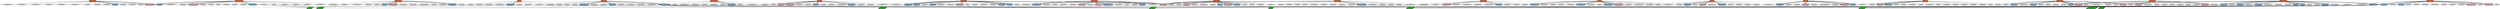 graph IMDB {

	// Director nodes
	subgraph directors {
		node[shape=diamond style=filled]
		aromeclaudemichel
		abraunbettinai
		akinkelmartin
		atraykovatanas
		akronthalerthomas
		aaltmanroberti
		agustemmanuelii
		avergnejeanpierre
		acatonjonesmichael
		astephanbernhard
		aladogedominique
		aklischstefan
		ametcalfestephen
		atonetticlaudio
		aengelhardtwilhelm
		akappesstphane
		azensmichael
		amillergeorgei
		abonnetchristiani
		asciveresmarianna
		abattiatofranco
		aapprederisfranck
		apakulaalanj[ penwidth=5 fillcolor=lightskyblue]
		apunchevborislav[ penwidth=5 fillcolor=lightskyblue]
		agrimaldiaurelioi
		asummereric
		asoderberghsteven
		asurchadzhievstefani
		amarinovichanton
		averhoevenpauli
		agutjahrrainer
		akrgnther
	}

	// Actor nodes
	subgraph actors {
		node[style=filled]
		adietermann
		afredward
		afirminerichard
		aclaudiamessner
		aguillaumeromain
		aenzodimartino
		awilliamatherton
		aconsuelolupo[ penwidth=5 fillcolor=lightskyblue]
		astefanpetrov
		awayneknight
		aandreasschwaiger
		aanthonyheald[ penwidth=5 fillcolor=lightskyblue]
		aceceliaannbirt
		adinaconnolly
		aleonardlansink[ penwidth=5 fillcolor=lightskyblue]
		apierrearditi
		acoralyzahonero
		alyubomirbobchevski
		abrigittefossey
		alloydalan[ penwidth=5 fillcolor=lightskyblue]
		aivangrigorov
		aantoninobruschetta
		aluciasardo
		asamantharnier
		acarolflorence[ penwidth=5 fillcolor=pink]
		atheresascholze
		adenisarndt[ penwidth=5 fillcolor=lightskyblue]
		aemilmarkov[ penwidth=5 fillcolor=lightskyblue]
		ajeannetripplehorn
		ascottcaan
		ageorgeclooney[ penwidth=5 fillcolor=pink]
		agerdlohmeyer
		anicolegrimaudo[ penwidth=5 fillcolor=pink]
		aalexandrawinisky[ penwidth=5 fillcolor=pink]
		anicholaswoodeson
		awhoopigoldberg
		aindiravarma
		agretascacchi
		astefandanailov
		adanielvonbargen[ penwidth=5 fillcolor=lightskyblue]
		arobyndouglass[ penwidth=5 fillcolor=pink]
		amarenschumacher[ penwidth=5 fillcolor=pink]
		amiguelferrer[ penwidth=5 fillcolor=lightskyblue]
		aantoniettacarbonetti
		ajorgerhernandez
		avolkerranisch
		abrnicebejo
		astanleyanderson
		astevekuhn
		apaolaciampi
		aandygarcia
		asharonstone[ penwidth=5 fillcolor=pink]
		amarisaburger
		akarinthaler
		adanielegalea[ penwidth=5 fillcolor=lightskyblue]
		astevekalfa[ penwidth=5 fillcolor=lightskyblue]
		arichardegrant
		adavidsontag[ penwidth=5 fillcolor=lightskyblue]
		aivantonev[ penwidth=5 fillcolor=lightskyblue]
		asonyadjulgerova
		ajamessikking
		adimitarhadzhiyanev
		acatherinezetajones
		amarcospicuglia
		anormanarmour
		asheilapaterson[ penwidth=5 fillcolor=pink]
		ajohnheard[ penwidth=5 fillcolor=lightskyblue]
		agabrieleferzetti
		afrancishuster
		apetergallagher
		adavidthewlis
		aantonradichev
		asydneypollack
		ajrggudzuhn
		alaurabetti
		aannamariagherardi
		alarrysontag[ penwidth=5 fillcolor=lightskyblue]
		amaurizionicolosi[ penwidth=5 fillcolor=lightskyblue]
		afrancomirabella
		abarbaratabita
		ajanchappell
		anikoladadov
		aminianden
		aianholm
		alewissmith
		aviktordanchenko
		abradpitt
		amichaeldouglas
		aneilmaskell
		ajuliaroberts[ penwidth=5 fillcolor=pink]
		amanliosgalambro
		aberniemac
		ajohnfinn[ penwidth=5 fillcolor=lightskyblue]
		afloramontgomery
		ajackmcgee
		ageorgedzundza
		aarmelledeutsch[ penwidth=5 fillcolor=pink]
		aulrichmhe[ penwidth=5 fillcolor=lightskyblue]
		asotirmaynolovski
		acaseyaffleck
		arobertculp
		atzenokandov
		aivanbratanov
		amarksangster
		acaitlinoheaney
		alyubomirbachvarov
		aserenaautieri
		apetardespotov[ penwidth=5 fillcolor=lightskyblue]
		aterenceharvey
		agesinecukrowski[ penwidth=5 fillcolor=pink]
		aileanarigano[ penwidth=5 fillcolor=pink]
		agabriellelazure
		ajustinmonjo
		aginachiarelli
		aconnorwiddows
		alylelovett
		astancollymore
		araffaeladavi[ penwidth=5 fillcolor=pink]
		ajuliedray
		ajannowicki
		atzvetolyubrakovski
		afabiolobello
		afrankpatton[ penwidth=5 fillcolor=pink]
		amichalbajor
		atimothypaulperez
		atimrobbins
		adinamerrill[ penwidth=5 fillcolor=pink]
		aalancpeterson
		aludwigbriand[ penwidth=5 fillcolor=lightskyblue]
		adeanstockwell[ penwidth=5 fillcolor=lightskyblue]
		afrankcturner[ penwidth=5 fillcolor=lightskyblue]
		astanleytucci
		amarccaleb
		agilbellows[ penwidth=5 fillcolor=lightskyblue]
		amaurolenares
		astefanpejchev[ penwidth=5 fillcolor=lightskyblue]
		abogomilsimeonov[ penwidth=5 fillcolor=lightskyblue]
		adorothymalone
		adebraengle[ penwidth=5 fillcolor=pink]
		adonatellafinocchiaro
		amaxmller
		ageorgistamatov
		aangelahall
		astoychomazgalov
		avincenzocrivello
		avincentlecoeur
		arenateschroeter
		accilecassel
		adannflorek
		amikhailmikhajlov
		aauroraquattrocchi
		abrionjames
		ahristodinev
		asavahashamov[ penwidth=5 fillcolor=lightskyblue]
		aangelinasarova
		asamshepard[ penwidth=5 fillcolor=lightskyblue]
		ahubertmulzer
		adontiffany
		amarkusbker
		abiagiobarone
		asalvatorelazzaro[ penwidth=5 fillcolor=lightskyblue]
		amarcoleonardi[ penwidth=5 fillcolor=lightskyblue]
		akostatsonev
		amarcocavicchioli
		agusmercurio
		ajaimzwoolvett[ penwidth=5 fillcolor=lightskyblue]
		amanueladolcemascolo
		aleilanisarelle[ penwidth=5 fillcolor=pink]
		abenjohnson[ penwidth=5 fillcolor=lightskyblue]
		abruceayoung
		aloccorbery[ penwidth=5 fillcolor=lightskyblue]
		ajuttawachowiak
		athomasstielner
		asaromiano
		abillyconnolly
		aivankondov
		alucavitrano[ penwidth=5 fillcolor=lightskyblue]
		apenlopecruz
		akirilyanev
		achelcieross[ penwidth=5 fillcolor=pink]
		aganchoganchev
		avincentdonofrio
		adenzelwashington
		astephentobolowsky[ penwidth=5 fillcolor=lightskyblue]
		ahughkeaysbyrne
		adillonmoen[ penwidth=5 fillcolor=lightskyblue]
		adavidmorrissey
		aalicjajachiewicz
		abenjaminmouton
		aemiliaradeva
		apatricejuiff
		aheathcotewilliams[ penwidth=5 fillcolor=lightskyblue]
		amarkgantt
		aivandimov
		aannejacques
		ahumecronyn[ penwidth=5 fillcolor=lightskyblue]
		aleahayres
		acharlotterampling
		aeddasabatini
		acorradofortuna
		afranoisechristophe[ penwidth=5 fillcolor=pink]
		agiancarloscuderi[ penwidth=5 fillcolor=lightskyblue]
		apetyasilyanova
		aelliottgould
		adavidarnett
		adidierdijoux
		aradarassimov
		alorigalinski
		atonygoldwyn
		akunkabaeva[ penwidth=5 fillcolor=pink]
		akonstanzebreitebner
		atimberrington
		atizianalodato
		anelsonpeltz
		acarmelogalati
		apieradegliesposti[ penwidth=5 fillcolor=pink]
		aeddiejemison
		ahorstkummeth[ penwidth=5 fillcolor=lightskyblue]
		aluciacammalleri[ penwidth=5 fillcolor=pink]
		apaullnolan
		avyarakovacheva[ penwidth=5 fillcolor=pink]
		abillcable
		ajurneesmollett
		amariashopova
		aedkross[ penwidth=5 fillcolor=lightskyblue]
		alyubomirkanev
		ajohnlithgow[ penwidth=5 fillcolor=lightskyblue]
		acynthiastevenson
		aellenthomas
		acesareapolito
		astefanodionisi
		avannifois[ penwidth=5 fillcolor=lightskyblue]
		atommikulla[ penwidth=5 fillcolor=lightskyblue]
		aestefanacastro
		ahughdancy
		anevenakokanova
	}

	// Movie nodes
	subgraph movies {
		node[shape=box style=filled]
		aunetunfontsix[ fillcolor=coral penwidth=5]
		abasicinstinct[ fillcolor=coral penwidth=5]
		agrandpatronle[ fillcolor=coral penwidth=5]
		abadlands2005[ fillcolor=coral penwidth=5]
		aperdutoamor[ fillcolor=coral penwidth=5]
		aoceanstwelve[ fillcolor=coral penwidth=5]
		apelicanbriefthe[ fillcolor=coral penwidth=5]
		anerolio[ fillcolor=coral penwidth=5]
		aplayerthe[ fillcolor=coral penwidth=5]
		arosenheimcopsdie[ fillcolor=coral penwidth=5]
		abeautifuljoe[ fillcolor=coral penwidth=5]
		abasicinstinct2[ fillcolor=coral penwidth=5]
		aletztezeugeder[ fillcolor=coral penwidth=5]
		akristali[ fillcolor=coral penwidth=5]
		aribellela[ fillcolor=coral penwidth=5]
		aoceanseleven[ fillcolor=coral penwidth=5]
		ageratzite[ fillcolor=coral penwidth=5]
		aspasenieto[ fillcolor=coral penwidth=5]
		alegendazapaisiy[ fillcolor=coral penwidth=5]
		asaramay[ fillcolor=coral penwidth=5]
	}

	// Genre nodes
	subgraph genres {
		node[shape=parallelogram,style=filled]
		amystery[ fillcolor=limegreen penwidth=5]
		acomedy[ fillcolor=limegreen penwidth=5]
		ascifi[ fillcolor=limegreen penwidth=5]
		athriller[ fillcolor=limegreen penwidth=5]
		adrama[ fillcolor=limegreen penwidth=5]
		aaction[ fillcolor=limegreen penwidth=5]
		adocumentary[ fillcolor=limegreen penwidth=5]
		aromance[ fillcolor=limegreen penwidth=5]
		acrime[ fillcolor=limegreen penwidth=5]
	}

	// Movie edges
	aletztezeugeder--aandreasschwaiger
	anerolio--amarcocavicchioli
	aletztezeugeder--akonstanzebreitebner
	aspasenieto--alyubomirkanev
	agrandpatronle--aladogedominique
	abeautifuljoe--aalancpeterson
	abasicinstinct2--asharonstone[ penwidth=5]
	aspasenieto--alyubomirbachvarov
	abasicinstinct--achelcieross[ penwidth=5]
	abasicinstinct--adanielvonbargen[ penwidth=5]
	ageratzite--aganchoganchev
	arosenheimcopsdie--akinkelmartin
	aletztezeugeder--azensmichael
	akristali--akostatsonev
	arosenheimcopsdie--ahubertmulzer
	aperdutoamor--aantoninobruschetta
	akristali--apetardespotov[ penwidth=5]
	aribellela--aauroraquattrocchi
	anerolio--amaurolenares
	abasicinstinct2--aellenthomas
	aoceanseleven--ascottcaan
	anerolio--asalvatorelazzaro[ penwidth=5]
	aoceanstwelve--acatherinezetajones
	aperdutoamor--aannamariagherardi
	aplayerthe--abrionjames
	alegendazapaisiy--atzenokandov
	anerolio--agiancarloscuderi[ penwidth=5]
	aoceanstwelve--adinaconnolly
	abadlands2005--amiguelferrer[ penwidth=5]
	agrandpatronle--afirminerichard
	aoceanstwelve--aminianden
	aunetunfontsix--asamantharnier
	agrandpatronle--acoralyzahonero
	aribellela--astefanodionisi
	aspasenieto--aemilmarkov[ penwidth=5]
	aoceanseleven--aeddiejemison
	abasicinstinct2--acatonjonesmichael
	akristali--apetyasilyanova
	asaramay--avannifois[ penwidth=5]
	alegendazapaisiy--akirilyanev
	aribellela--araffaeladavi[ penwidth=5]
	anerolio--avincenzocrivello
	aperdutoamor--aradarassimov
	abasicinstinct2--atimberrington
	aspasenieto--asotirmaynolovski
	aunetunfontsix--apatricejuiff
	aoceanseleven--acaseyaffleck
	arosenheimcopsdie--amaxmller
	abasicinstinct2--adavidmorrissey
	aspasenieto--akostatsonev
	aoceanstwelve--aedkross[ penwidth=5]
	aribellela--aeddasabatini
	aplayerthe--asydneypollack
	aletztezeugeder--arenateschroeter
	aoceanseleven--atimothypaulperez
	aplayerthe--apetergallagher
	abasicinstinct2--aterenceharvey
	abeautifuljoe--abillyconnolly
	apelicanbriefthe--ajamessikking
	aunetunfontsix--aloccorbery[ penwidth=5]
	akristali--asonyadjulgerova
	arosenheimcopsdie--agutjahrrainer
	aplayerthe--aangelahall
	anerolio--afrancomirabella
	arosenheimcopsdie--abraunbettinai
	ageratzite--atzvetolyubrakovski
	aoceanseleven--aelliottgould
	aoceanstwelve--asoderberghsteven
	agrandpatronle--afrancishuster
	akristali--aemiliaradeva
	agrandpatronle--atonetticlaudio
	asaramay--abiagiobarone
	arosenheimcopsdie--ahorstkummeth[ penwidth=5]
	aplayerthe--atimrobbins
	anerolio--agrimaldiaurelioi
	apelicanbriefthe--atonygoldwyn
	abadlands2005--alloydalan[ penwidth=5]
	ageratzite--amarinovichanton
	aperdutoamor--acorradofortuna
	apelicanbriefthe--asamshepard[ penwidth=5]
	apelicanbriefthe--arobertculp
	aoceanseleven--amarkgantt
	abeautifuljoe--agilbellows[ penwidth=5]
	agrandpatronle--abonnetchristiani
	aoceanstwelve--ascottcaan
	aplayerthe--alylelovett
	apelicanbriefthe--ajuliaroberts[ penwidth=5]
	ageratzite--aivandimov
	aunetunfontsix--aestefanacastro
	apelicanbriefthe--astanleyanderson
	abasicinstinct--ajeannetripplehorn
	abeautifuljoe--ajurneesmollett
	abeautifuljoe--asharonstone[ penwidth=5]
	apelicanbriefthe--ahumecronyn[ penwidth=5]
	apelicanbriefthe--apakulaalanj[ penwidth=5]
	ageratzite--aivantonev[ penwidth=5]
	aspasenieto--anevenakokanova
	apelicanbriefthe--ajohnlithgow[ penwidth=5]
	aoceanseleven--abradpitt
	aletztezeugeder--agesinecukrowski[ penwidth=5]
	alegendazapaisiy--amikhailmikhajlov
	aspasenieto--abogomilsimeonov[ penwidth=5]
	abeautifuljoe--anormanarmour
	abeautifuljoe--adannflorek
	aplayerthe--agretascacchi
	asaramay--aconsuelolupo[ penwidth=5]
	abeautifuljoe--ajaimzwoolvett[ penwidth=5]
	abadlands2005--adebraengle[ penwidth=5]
	aspasenieto--amichalbajor
	abasicinstinct2--afloramontgomery
	abadlands2005--acaitlinoheaney
	aoceanseleven--ageorgeclooney[ penwidth=5]
	apelicanbriefthe--aanthonyheald[ penwidth=5]
	abadlands2005--arobyndouglass[ penwidth=5]
	asaramay--aileanarigano[ penwidth=5]
	aplayerthe--avincentdonofrio
	abasicinstinct--asharonstone[ penwidth=5]
	abeautifuljoe--afrankcturner[ penwidth=5]
	abasicinstinct--ageorgedzundza
	aoceanseleven--alorigalinski
	abasicinstinct--aleilanisarelle[ penwidth=5]
	abasicinstinct2--ajanchappell
	arosenheimcopsdie--akrgnther
	ageratzite--anikoladadov
	aplayerthe--aleahayres
	aoceanstwelve--ageorgeclooney[ penwidth=5]
	agrandpatronle--accilecassel
	aletztezeugeder--aleonardlansink[ penwidth=5]
	abadlands2005--amarccaleb
	aperdutoamor--anicolegrimaudo[ penwidth=5]
	abasicinstinct2--aneilmaskell
	anerolio--aantoniettacarbonetti
	aletztezeugeder--aclaudiamessner
	aplayerthe--arichardegrant
	abadlands2005--ajustinmonjo
	agrandpatronle--afranoisechristophe[ penwidth=5]
	aoceanseleven--acarolflorence[ penwidth=5]
	abasicinstinct--adenisarndt[ penwidth=5]
	ageratzite--astefanpetrov
	abeautifuljoe--aconnorwiddows
	aplayerthe--adeanstockwell[ penwidth=5]
	aribellela--apaolaciampi
	aplayerthe--adinamerrill[ penwidth=5]
	asaramay--abarbaratabita
	aplayerthe--afredward
	abadlands2005--ahughkeaysbyrne
	aletztezeugeder--astephanbernhard
	aspasenieto--aalicjajachiewicz
	abadlands2005--alewissmith
	abasicinstinct--abenjaminmouton
	aperdutoamor--atizianalodato
	aribellela--agrimaldiaurelioi
	aperdutoamor--agabrieleferzetti
	abeautifuljoe--aianholm
	abadlands2005--astevekuhn
	arosenheimcopsdie--amarenschumacher[ penwidth=5]
	alegendazapaisiy--astoychomazgalov
	akristali--aivangrigorov
	aribellela--amarcoleonardi[ penwidth=5]
	abasicinstinct2--acharlotterampling
	arosenheimcopsdie--agerdlohmeyer
	abeautifuljoe--adillonmoen[ penwidth=5]
	akristali--anevenakokanova
	anerolio--aluciasardo
	aunetunfontsix--adidierdijoux
	aperdutoamor--alucavitrano[ penwidth=5]
	aunetunfontsix--ajuliedray
	aperdutoamor--abattiatofranco
	aoceanseleven--ajorgerhernandez
	abasicinstinct--abillcable
	aoceanstwelve--adontiffany
	ageratzite--amariashopova
	abasicinstinct--abruceayoung
	aspasenieto--aantonradichev
	abasicinstinct2--aheathcotewilliams[ penwidth=5]
	anerolio--apieradegliesposti[ penwidth=5]
	arosenheimcopsdie--amarisaburger
	arosenheimcopsdie--athomasstielner
	apelicanbriefthe--astanleytucci
	abeautifuljoe--ametcalfestephen
	akristali--atraykovatanas
	abadlands2005--asharonstone[ penwidth=5]
	alegendazapaisiy--aangelinasarova
	agrandpatronle--agabriellelazure
	aspasenieto--ajannowicki
	aletztezeugeder--ajrggudzuhn
	abasicinstinct2--adavidthewlis
	aoceanstwelve--adavidsontag[ penwidth=5]
	abasicinstinct2--astancollymore
	aperdutoamor--amanliosgalambro
	arosenheimcopsdie--aandreasschwaiger
	anerolio--amarcospicuglia
	anerolio--aenzodimartino
	aoceanstwelve--alarrysontag[ penwidth=5]
	ageratzite--aangelinasarova
	alegendazapaisiy--alyubomirbobchevski
	asaramay--amanueladolcemascolo
	abasicinstinct--astephentobolowsky[ penwidth=5]
	asaramay--aluciacammalleri[ penwidth=5]
	aoceanstwelve--ajuliaroberts[ penwidth=5]
	alegendazapaisiy--asavahashamov[ penwidth=5]
	aperdutoamor--adonatellafinocchiaro
	asaramay--asciveresmarianna
	apelicanbriefthe--awilliamatherton
	akristali--astoychomazgalov
	arosenheimcopsdie--aklischstefan
	arosenheimcopsdie--aengelhardtwilhelm
	abeautifuljoe--asheilapaterson[ penwidth=5]
	aspasenieto--astoychomazgalov
	aoceanseleven--aceceliaannbirt
	abeautifuljoe--abenjohnson[ penwidth=5]
	anerolio--amaurizionicolosi[ penwidth=5]
	arosenheimcopsdie--akarinthaler
	alegendazapaisiy--aivankondov
	aunetunfontsix--aapprederisfranck
	aletztezeugeder--atheresascholze
	alegendazapaisiy--aviktordanchenko
	aplayerthe--acynthiastevenson
	asaramay--acarmelogalati
	aunetunfontsix--abrnicebejo
	aunetunfontsix--aarmelledeutsch[ penwidth=5]
	agrandpatronle--agustemmanuelii
	aletztezeugeder--avolkerranisch
	abasicinstinct--ajackmcgee
	arosenheimcopsdie--atommikulla[ penwidth=5]
	aoceanstwelve--aandygarcia
	apelicanbriefthe--ajohnheard[ penwidth=5]
	aletztezeugeder--ajuttawachowiak
	aoceanstwelve--abradpitt
	anerolio--asaromiano
	aoceanseleven--aberniemac
	abasicinstinct--averhoevenpauli
	arosenheimcopsdie--amarkusbker
	aperdutoamor--aluciasardo
	agrandpatronle--asummereric
	ageratzite--astefanpejchev[ penwidth=5]
	aunetunfontsix--avincentlecoeur
	abadlands2005--amillergeorgei
	asaramay--aluciasardo
	aunetunfontsix--aalexandrawinisky[ penwidth=5]
	akristali--adimitarhadzhiyanev
	abadlands2005--agusmercurio
	abadlands2005--adavidarnett
	asaramay--aserenaautieri
	abasicinstinct--awayneknight
	abasicinstinct2--amarksangster
	aoceanseleven--afrankpatton[ penwidth=5]
	aplayerthe--awhoopigoldberg
	aunetunfontsix--avergnejeanpierre
	aoceanseleven--asoderberghsteven
	apelicanbriefthe--adenzelwashington
	aoceanstwelve--acaseyaffleck
	apelicanbriefthe--anicholaswoodeson
	ageratzite--akunkabaeva[ penwidth=5]
	aplayerthe--aaltmanroberti
	aribellela--adanielegalea[ penwidth=5]
	akristali--astefandanailov
	abasicinstinct--amichaeldouglas
	abeautifuljoe--aginachiarelli
	agrandpatronle--akappesstphane
	agrandpatronle--astevekalfa[ penwidth=5]
	abasicinstinct2--ahughdancy
	aunetunfontsix--apierrearditi
	aspasenieto--apunchevborislav[ penwidth=5]
	ageratzite--aivanbratanov
	anerolio--afabiolobello
	alegendazapaisiy--ahristodinev
	aletztezeugeder--adietermann
	aletztezeugeder--aulrichmhe[ penwidth=5]
	abasicinstinct--adorothymalone
	aunetunfontsix--abrigittefossey
	aribellela--apenlopecruz
	aoceanstwelve--anelsonpeltz
	alegendazapaisiy--asurchadzhievstefani
	agrandpatronle--aromeclaudemichel
	aoceanstwelve--aannejacques
	apelicanbriefthe--ajohnfinn[ penwidth=5]
	aribellela--alaurabetti
	aoceanseleven--apaullnolan
	aribellela--acesareapolito
	ageratzite--avyarakovacheva[ penwidth=5]
	arosenheimcopsdie--akronthalerthomas
	aunetunfontsix--aguillaumeromain
	aunetunfontsix--aludwigbriand[ penwidth=5]
	abasicinstinct2--aindiravarma
	ageratzite--ageorgistamatov

	// Genre edges
	asoderberghsteven--adocumentary
	avergnejeanpierre--acomedy
	asurchadzhievstefani--adrama
	acatonjonesmichael--amystery
	aaltmanroberti--athriller
	akronthalerthomas--acomedy
	apakulaalanj--athriller[ penwidth=5]
	ametcalfestephen--aromance
	aklischstefan--acomedy
	apakulaalanj--amystery[ penwidth=5]
	akronthalerthomas--acrime
	asoderberghsteven--athriller
	akinkelmartin--acomedy
	averhoevenpauli--amystery
	asoderberghsteven--acomedy
	atraykovatanas--adrama
	akrgnther--acomedy
	asoderberghsteven--aaction
	apunchevborislav--adrama[ penwidth=5]
	agrimaldiaurelioi--adrama
	averhoevenpauli--adrama
	agutjahrrainer--acomedy
	aapprederisfranck--acomedy
	asoderberghsteven--acrime
	abraunbettinai--acomedy
	amillergeorgei--ascifi
	aaltmanroberti--acomedy
	akrgnther--acrime
	amarinovichanton--adrama
	acatonjonesmichael--athriller
	abattiatofranco--adrama
	acatonjonesmichael--acrime
	averhoevenpauli--acrime
	averhoevenpauli--athriller
	ametcalfestephen--adrama
	aaltmanroberti--adrama
	aklischstefan--acrime
	agutjahrrainer--acrime
	apakulaalanj--adrama[ penwidth=5]
	akinkelmartin--acrime
	azensmichael--acrime
	aengelhardtwilhelm--acrime
	acatonjonesmichael--adrama
	astephanbernhard--acrime
	ametcalfestephen--acomedy
	abraunbettinai--acrime

}
